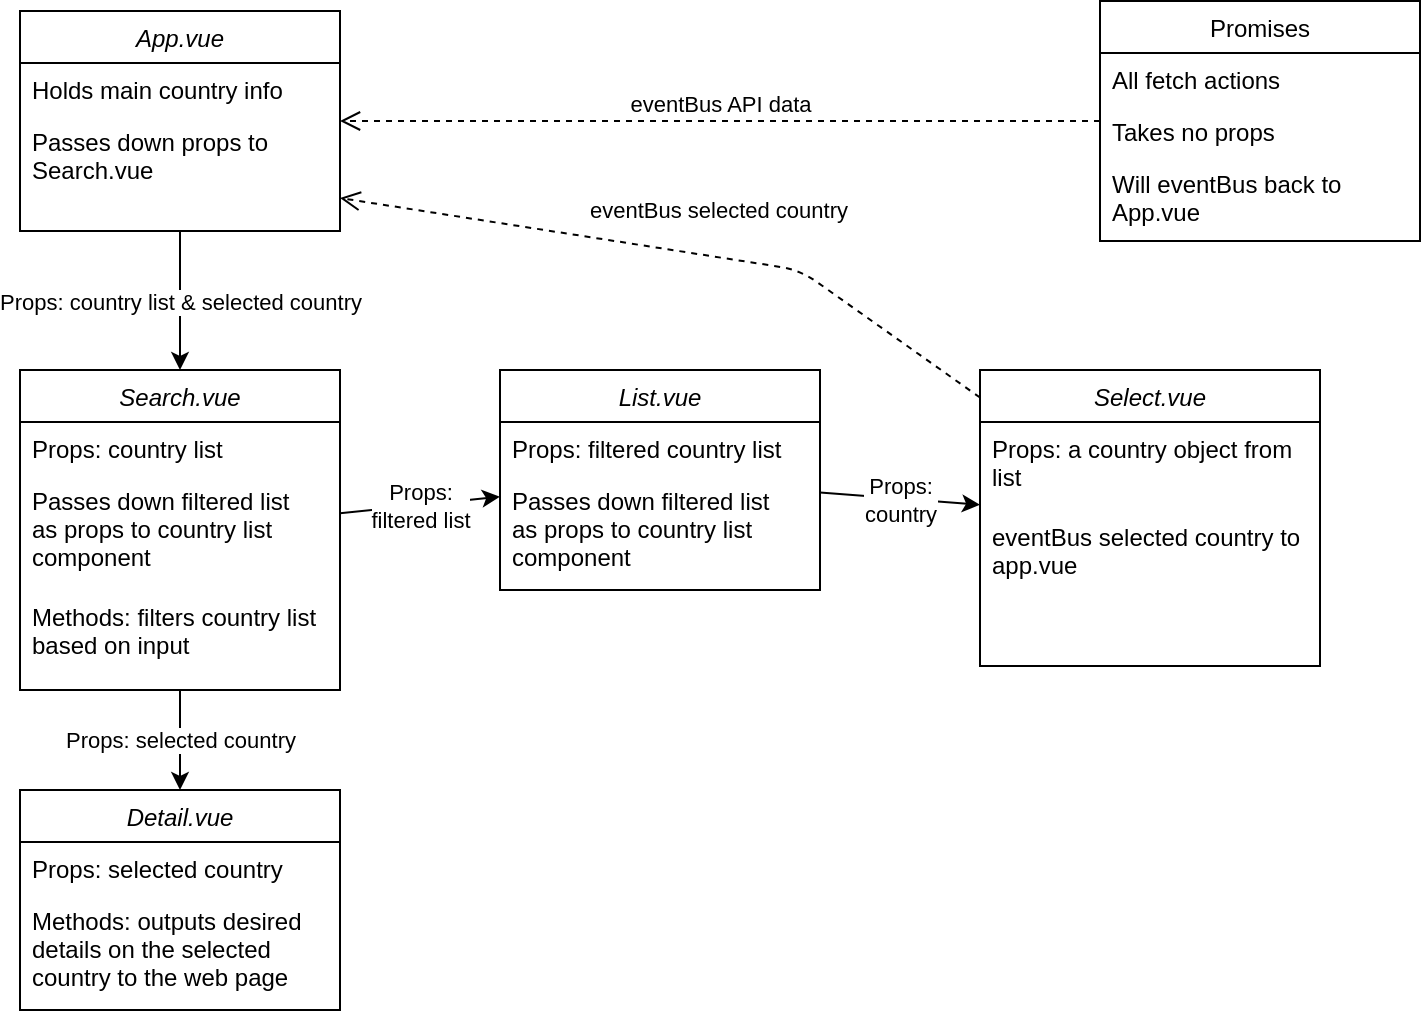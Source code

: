 <mxfile version="13.7.9" type="device"><diagram id="C5RBs43oDa-KdzZeNtuy" name="Page-1"><mxGraphModel dx="988" dy="567" grid="1" gridSize="10" guides="1" tooltips="1" connect="1" arrows="1" fold="1" page="1" pageScale="1" pageWidth="827" pageHeight="1169" math="0" shadow="0"><root><mxCell id="WIyWlLk6GJQsqaUBKTNV-0"/><mxCell id="WIyWlLk6GJQsqaUBKTNV-1" parent="WIyWlLk6GJQsqaUBKTNV-0"/><mxCell id="zkfFHV4jXpPFQw0GAbJ--17" value="Promises" style="swimlane;fontStyle=0;align=center;verticalAlign=top;childLayout=stackLayout;horizontal=1;startSize=26;horizontalStack=0;resizeParent=1;resizeLast=0;collapsible=1;marginBottom=0;rounded=0;shadow=0;strokeWidth=1;" parent="WIyWlLk6GJQsqaUBKTNV-1" vertex="1"><mxGeometry x="600" y="15.5" width="160" height="120" as="geometry"><mxRectangle x="550" y="140" width="160" height="26" as="alternateBounds"/></mxGeometry></mxCell><mxCell id="zkfFHV4jXpPFQw0GAbJ--18" value="All fetch actions" style="text;align=left;verticalAlign=top;spacingLeft=4;spacingRight=4;overflow=hidden;rotatable=0;points=[[0,0.5],[1,0.5]];portConstraint=eastwest;" parent="zkfFHV4jXpPFQw0GAbJ--17" vertex="1"><mxGeometry y="26" width="160" height="26" as="geometry"/></mxCell><mxCell id="zkfFHV4jXpPFQw0GAbJ--19" value="Takes no props" style="text;align=left;verticalAlign=top;spacingLeft=4;spacingRight=4;overflow=hidden;rotatable=0;points=[[0,0.5],[1,0.5]];portConstraint=eastwest;rounded=0;shadow=0;html=0;" parent="zkfFHV4jXpPFQw0GAbJ--17" vertex="1"><mxGeometry y="52" width="160" height="26" as="geometry"/></mxCell><mxCell id="zkfFHV4jXpPFQw0GAbJ--20" value="Will eventBus back to &#10;App.vue" style="text;align=left;verticalAlign=top;spacingLeft=4;spacingRight=4;overflow=hidden;rotatable=0;points=[[0,0.5],[1,0.5]];portConstraint=eastwest;rounded=0;shadow=0;html=0;" parent="zkfFHV4jXpPFQw0GAbJ--17" vertex="1"><mxGeometry y="78" width="160" height="42" as="geometry"/></mxCell><mxCell id="r4_yZJP243nvZPv99Okp-7" value="Search.vue" style="swimlane;fontStyle=2;align=center;verticalAlign=top;childLayout=stackLayout;horizontal=1;startSize=26;horizontalStack=0;resizeParent=1;resizeLast=0;collapsible=1;marginBottom=0;rounded=0;shadow=0;strokeWidth=1;" vertex="1" parent="WIyWlLk6GJQsqaUBKTNV-1"><mxGeometry x="60" y="200" width="160" height="160" as="geometry"><mxRectangle x="230" y="140" width="160" height="26" as="alternateBounds"/></mxGeometry></mxCell><mxCell id="r4_yZJP243nvZPv99Okp-8" value="Props: country list" style="text;align=left;verticalAlign=top;spacingLeft=4;spacingRight=4;overflow=hidden;rotatable=0;points=[[0,0.5],[1,0.5]];portConstraint=eastwest;" vertex="1" parent="r4_yZJP243nvZPv99Okp-7"><mxGeometry y="26" width="160" height="26" as="geometry"/></mxCell><mxCell id="r4_yZJP243nvZPv99Okp-9" value="Passes down filtered list &#10;as props to country list &#10;component" style="text;align=left;verticalAlign=top;spacingLeft=4;spacingRight=4;overflow=hidden;rotatable=0;points=[[0,0.5],[1,0.5]];portConstraint=eastwest;rounded=0;shadow=0;html=0;" vertex="1" parent="r4_yZJP243nvZPv99Okp-7"><mxGeometry y="52" width="160" height="58" as="geometry"/></mxCell><mxCell id="r4_yZJP243nvZPv99Okp-15" value="Methods: filters country list&#10;based on input" style="text;align=left;verticalAlign=top;spacingLeft=4;spacingRight=4;overflow=hidden;rotatable=0;points=[[0,0.5],[1,0.5]];portConstraint=eastwest;" vertex="1" parent="r4_yZJP243nvZPv99Okp-7"><mxGeometry y="110" width="160" height="40" as="geometry"/></mxCell><mxCell id="zkfFHV4jXpPFQw0GAbJ--0" value="App.vue" style="swimlane;fontStyle=2;align=center;verticalAlign=top;childLayout=stackLayout;horizontal=1;startSize=26;horizontalStack=0;resizeParent=1;resizeLast=0;collapsible=1;marginBottom=0;rounded=0;shadow=0;strokeWidth=1;" parent="WIyWlLk6GJQsqaUBKTNV-1" vertex="1"><mxGeometry x="60" y="20.5" width="160" height="110" as="geometry"><mxRectangle x="230" y="140" width="160" height="26" as="alternateBounds"/></mxGeometry></mxCell><mxCell id="zkfFHV4jXpPFQw0GAbJ--1" value="Holds main country info" style="text;align=left;verticalAlign=top;spacingLeft=4;spacingRight=4;overflow=hidden;rotatable=0;points=[[0,0.5],[1,0.5]];portConstraint=eastwest;" parent="zkfFHV4jXpPFQw0GAbJ--0" vertex="1"><mxGeometry y="26" width="160" height="26" as="geometry"/></mxCell><mxCell id="zkfFHV4jXpPFQw0GAbJ--2" value="Passes down props to &#10;Search.vue" style="text;align=left;verticalAlign=top;spacingLeft=4;spacingRight=4;overflow=hidden;rotatable=0;points=[[0,0.5],[1,0.5]];portConstraint=eastwest;rounded=0;shadow=0;html=0;" parent="zkfFHV4jXpPFQw0GAbJ--0" vertex="1"><mxGeometry y="52" width="160" height="58" as="geometry"/></mxCell><mxCell id="r4_yZJP243nvZPv99Okp-11" value="List.vue" style="swimlane;fontStyle=2;align=center;verticalAlign=top;childLayout=stackLayout;horizontal=1;startSize=26;horizontalStack=0;resizeParent=1;resizeLast=0;collapsible=1;marginBottom=0;rounded=0;shadow=0;strokeWidth=1;" vertex="1" parent="WIyWlLk6GJQsqaUBKTNV-1"><mxGeometry x="300" y="200" width="160" height="110" as="geometry"><mxRectangle x="230" y="140" width="160" height="26" as="alternateBounds"/></mxGeometry></mxCell><mxCell id="r4_yZJP243nvZPv99Okp-12" value="Props: filtered country list" style="text;align=left;verticalAlign=top;spacingLeft=4;spacingRight=4;overflow=hidden;rotatable=0;points=[[0,0.5],[1,0.5]];portConstraint=eastwest;" vertex="1" parent="r4_yZJP243nvZPv99Okp-11"><mxGeometry y="26" width="160" height="26" as="geometry"/></mxCell><mxCell id="r4_yZJP243nvZPv99Okp-13" value="Passes down filtered list &#10;as props to country list &#10;component" style="text;align=left;verticalAlign=top;spacingLeft=4;spacingRight=4;overflow=hidden;rotatable=0;points=[[0,0.5],[1,0.5]];portConstraint=eastwest;rounded=0;shadow=0;html=0;" vertex="1" parent="r4_yZJP243nvZPv99Okp-11"><mxGeometry y="52" width="160" height="58" as="geometry"/></mxCell><mxCell id="r4_yZJP243nvZPv99Okp-16" value="Select.vue" style="swimlane;fontStyle=2;align=center;verticalAlign=top;childLayout=stackLayout;horizontal=1;startSize=26;horizontalStack=0;resizeParent=1;resizeLast=0;collapsible=1;marginBottom=0;rounded=0;shadow=0;strokeWidth=1;" vertex="1" parent="WIyWlLk6GJQsqaUBKTNV-1"><mxGeometry x="540" y="200" width="170" height="148" as="geometry"><mxRectangle x="230" y="140" width="160" height="26" as="alternateBounds"/></mxGeometry></mxCell><mxCell id="r4_yZJP243nvZPv99Okp-17" value="Props: a country object from&#10;list" style="text;align=left;verticalAlign=top;spacingLeft=4;spacingRight=4;overflow=hidden;rotatable=0;points=[[0,0.5],[1,0.5]];portConstraint=eastwest;" vertex="1" parent="r4_yZJP243nvZPv99Okp-16"><mxGeometry y="26" width="170" height="44" as="geometry"/></mxCell><mxCell id="r4_yZJP243nvZPv99Okp-18" value="eventBus selected country to &#10;app.vue" style="text;align=left;verticalAlign=top;spacingLeft=4;spacingRight=4;overflow=hidden;rotatable=0;points=[[0,0.5],[1,0.5]];portConstraint=eastwest;rounded=0;shadow=0;html=0;" vertex="1" parent="r4_yZJP243nvZPv99Okp-16"><mxGeometry y="70" width="170" height="78" as="geometry"/></mxCell><mxCell id="r4_yZJP243nvZPv99Okp-22" value="eventBus selected country" style="html=1;verticalAlign=bottom;endArrow=open;dashed=1;endSize=8;" edge="1" parent="WIyWlLk6GJQsqaUBKTNV-1" source="r4_yZJP243nvZPv99Okp-16" target="zkfFHV4jXpPFQw0GAbJ--2"><mxGeometry x="-0.105" y="-14" relative="1" as="geometry"><mxPoint x="420" y="150" as="sourcePoint"/><mxPoint x="340" y="150" as="targetPoint"/><Array as="points"><mxPoint x="450" y="150"/></Array><mxPoint as="offset"/></mxGeometry></mxCell><mxCell id="r4_yZJP243nvZPv99Okp-23" value="eventBus API data" style="html=1;verticalAlign=bottom;endArrow=open;dashed=1;endSize=8;" edge="1" parent="WIyWlLk6GJQsqaUBKTNV-1" source="zkfFHV4jXpPFQw0GAbJ--17" target="zkfFHV4jXpPFQw0GAbJ--0"><mxGeometry relative="1" as="geometry"><mxPoint x="420" y="150" as="sourcePoint"/><mxPoint x="340" y="150" as="targetPoint"/></mxGeometry></mxCell><mxCell id="r4_yZJP243nvZPv99Okp-24" value="" style="endArrow=classic;html=1;" edge="1" parent="WIyWlLk6GJQsqaUBKTNV-1" source="zkfFHV4jXpPFQw0GAbJ--0" target="r4_yZJP243nvZPv99Okp-7"><mxGeometry relative="1" as="geometry"><mxPoint x="140" y="120" as="sourcePoint"/><mxPoint x="240" y="120" as="targetPoint"/></mxGeometry></mxCell><mxCell id="r4_yZJP243nvZPv99Okp-25" value="Props: country list &amp;amp; selected country" style="edgeLabel;resizable=0;html=1;align=center;verticalAlign=middle;" connectable="0" vertex="1" parent="r4_yZJP243nvZPv99Okp-24"><mxGeometry relative="1" as="geometry"/></mxCell><mxCell id="r4_yZJP243nvZPv99Okp-26" value="" style="endArrow=classic;html=1;" edge="1" parent="WIyWlLk6GJQsqaUBKTNV-1" source="r4_yZJP243nvZPv99Okp-7" target="r4_yZJP243nvZPv99Okp-11"><mxGeometry relative="1" as="geometry"><mxPoint x="270" y="390" as="sourcePoint"/><mxPoint x="370" y="390" as="targetPoint"/></mxGeometry></mxCell><mxCell id="r4_yZJP243nvZPv99Okp-27" value="Props:&lt;br&gt;filtered list" style="edgeLabel;resizable=0;html=1;align=center;verticalAlign=middle;" connectable="0" vertex="1" parent="r4_yZJP243nvZPv99Okp-26"><mxGeometry relative="1" as="geometry"/></mxCell><mxCell id="r4_yZJP243nvZPv99Okp-28" value="" style="endArrow=classic;html=1;" edge="1" parent="WIyWlLk6GJQsqaUBKTNV-1" source="r4_yZJP243nvZPv99Okp-11" target="r4_yZJP243nvZPv99Okp-16"><mxGeometry relative="1" as="geometry"><mxPoint x="500" y="380" as="sourcePoint"/><mxPoint x="600" y="380" as="targetPoint"/></mxGeometry></mxCell><mxCell id="r4_yZJP243nvZPv99Okp-29" value="Props:&lt;br&gt;country" style="edgeLabel;resizable=0;html=1;align=center;verticalAlign=middle;" connectable="0" vertex="1" parent="r4_yZJP243nvZPv99Okp-28"><mxGeometry relative="1" as="geometry"/></mxCell><mxCell id="r4_yZJP243nvZPv99Okp-30" value="Detail.vue" style="swimlane;fontStyle=2;align=center;verticalAlign=top;childLayout=stackLayout;horizontal=1;startSize=26;horizontalStack=0;resizeParent=1;resizeLast=0;collapsible=1;marginBottom=0;rounded=0;shadow=0;strokeWidth=1;" vertex="1" parent="WIyWlLk6GJQsqaUBKTNV-1"><mxGeometry x="60" y="410" width="160" height="110" as="geometry"><mxRectangle x="230" y="140" width="160" height="26" as="alternateBounds"/></mxGeometry></mxCell><mxCell id="r4_yZJP243nvZPv99Okp-31" value="Props: selected country" style="text;align=left;verticalAlign=top;spacingLeft=4;spacingRight=4;overflow=hidden;rotatable=0;points=[[0,0.5],[1,0.5]];portConstraint=eastwest;" vertex="1" parent="r4_yZJP243nvZPv99Okp-30"><mxGeometry y="26" width="160" height="26" as="geometry"/></mxCell><mxCell id="r4_yZJP243nvZPv99Okp-33" value="Methods: outputs desired &#10;details on the selected &#10;country to the web page" style="text;align=left;verticalAlign=top;spacingLeft=4;spacingRight=4;overflow=hidden;rotatable=0;points=[[0,0.5],[1,0.5]];portConstraint=eastwest;" vertex="1" parent="r4_yZJP243nvZPv99Okp-30"><mxGeometry y="52" width="160" height="58" as="geometry"/></mxCell><mxCell id="r4_yZJP243nvZPv99Okp-35" value="" style="endArrow=classic;html=1;" edge="1" parent="WIyWlLk6GJQsqaUBKTNV-1" source="r4_yZJP243nvZPv99Okp-7" target="r4_yZJP243nvZPv99Okp-30"><mxGeometry relative="1" as="geometry"><mxPoint x="230" y="390" as="sourcePoint"/><mxPoint x="330" y="390" as="targetPoint"/></mxGeometry></mxCell><mxCell id="r4_yZJP243nvZPv99Okp-36" value="Props: selected country" style="edgeLabel;resizable=0;html=1;align=center;verticalAlign=middle;" connectable="0" vertex="1" parent="r4_yZJP243nvZPv99Okp-35"><mxGeometry relative="1" as="geometry"/></mxCell></root></mxGraphModel></diagram></mxfile>